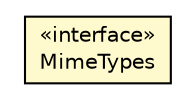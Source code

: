 #!/usr/local/bin/dot
#
# Class diagram 
# Generated by UMLGraph version R5_6-24-gf6e263 (http://www.umlgraph.org/)
#

digraph G {
	edge [fontname="Helvetica",fontsize=10,labelfontname="Helvetica",labelfontsize=10];
	node [fontname="Helvetica",fontsize=10,shape=plaintext];
	nodesep=0.25;
	ranksep=0.5;
	// io.werval.api.mime.MimeTypes
	c26031 [label=<<table title="io.werval.api.mime.MimeTypes" border="0" cellborder="1" cellspacing="0" cellpadding="2" port="p" bgcolor="lemonChiffon" href="./MimeTypes.html">
		<tr><td><table border="0" cellspacing="0" cellpadding="1">
<tr><td align="center" balign="center"> &#171;interface&#187; </td></tr>
<tr><td align="center" balign="center"> MimeTypes </td></tr>
		</table></td></tr>
		</table>>, URL="./MimeTypes.html", fontname="Helvetica", fontcolor="black", fontsize=10.0];
}

